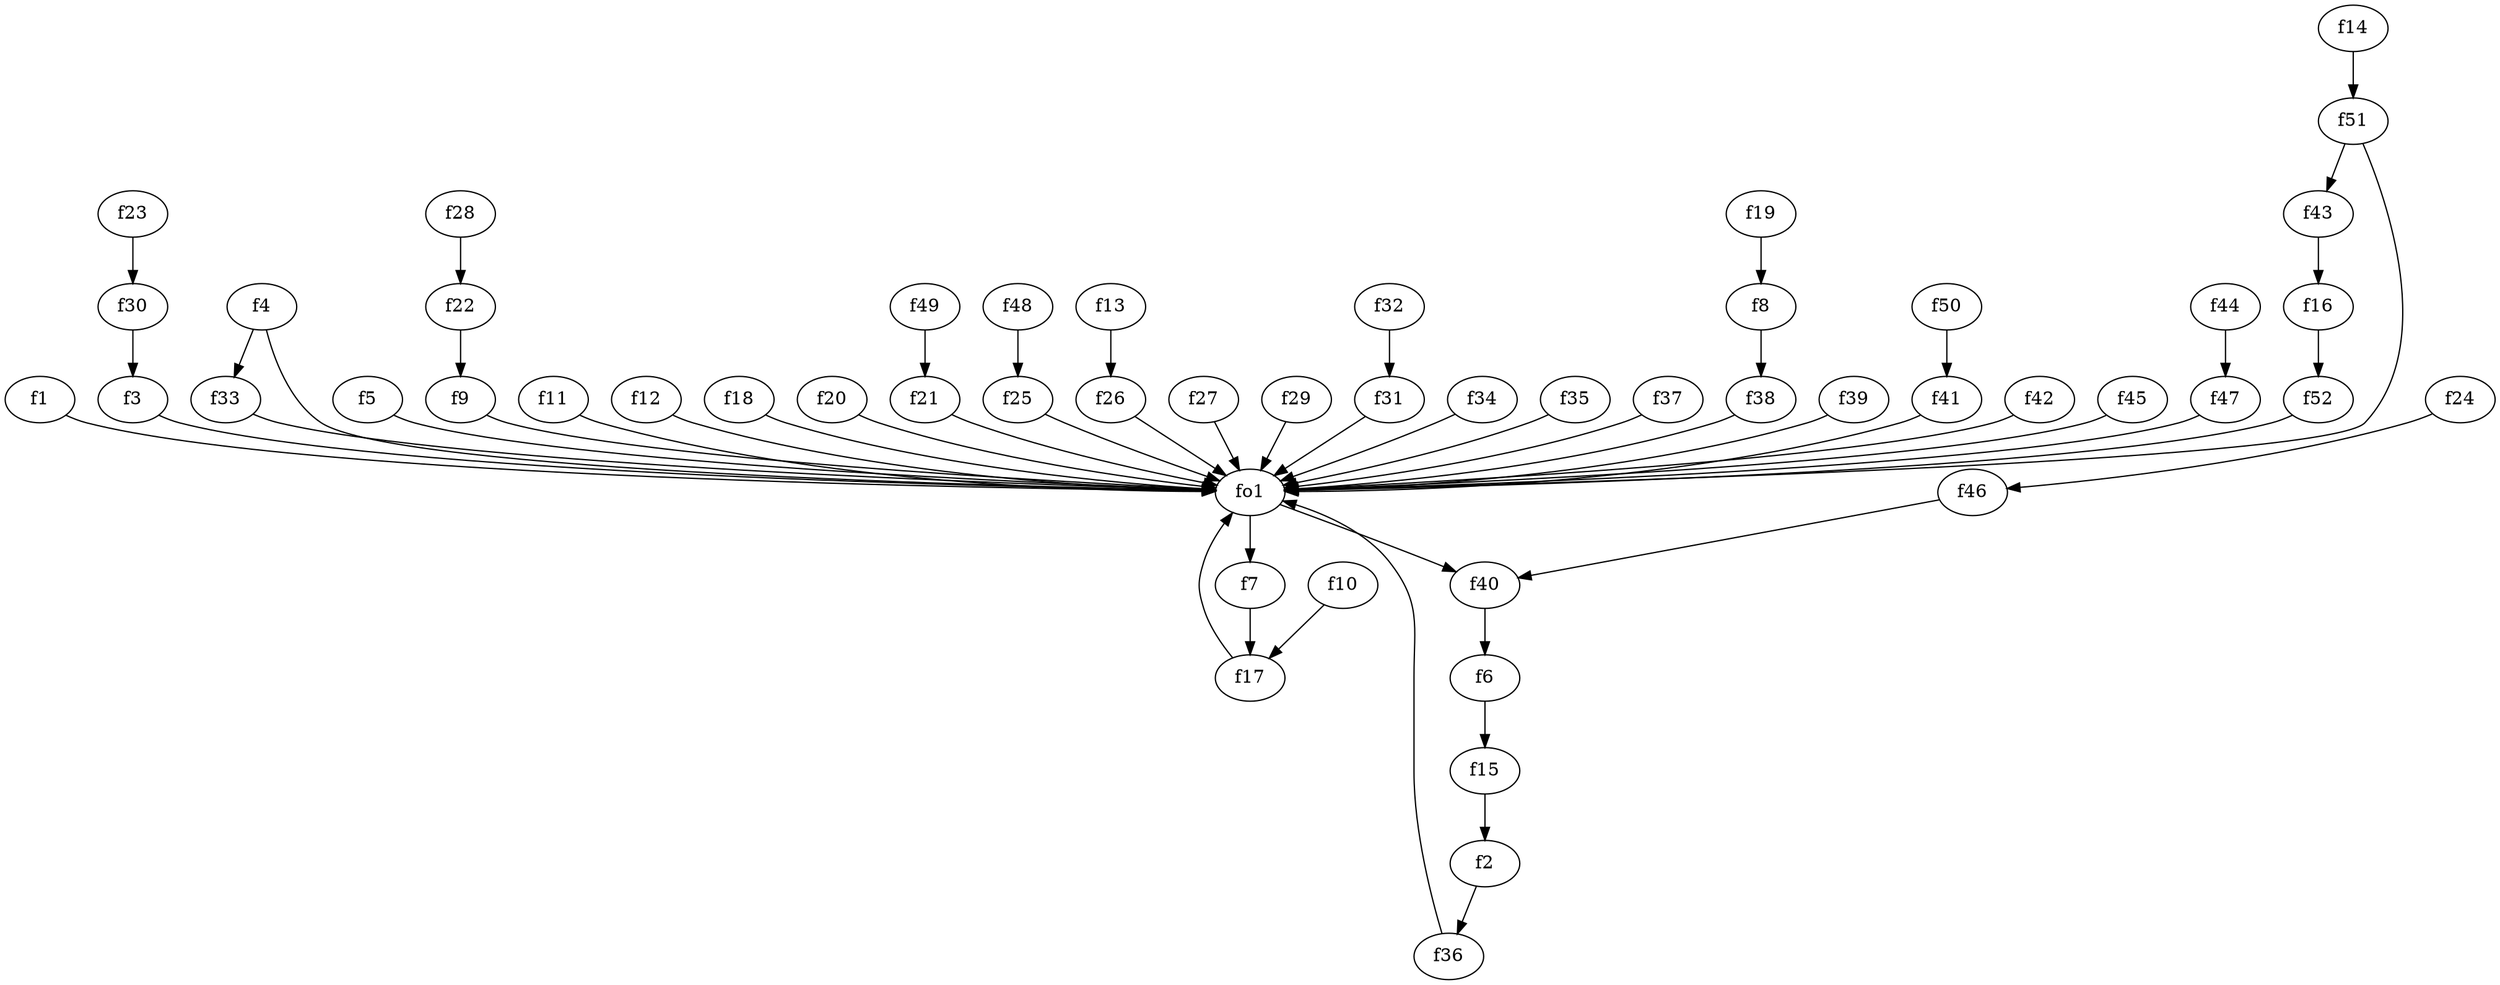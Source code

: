 strict digraph  {
f1;
f2;
f3;
f4;
f5;
f6;
f7;
f8;
f9;
f10;
f11;
f12;
f13;
f14;
f15;
f16;
f17;
f18;
f19;
f20;
f21;
f22;
f23;
f24;
f25;
f26;
f27;
f28;
f29;
f30;
f31;
f32;
f33;
f34;
f35;
f36;
f37;
f38;
f39;
f40;
f41;
f42;
f43;
f44;
f45;
f46;
f47;
f48;
f49;
f50;
f51;
f52;
fo1;
f1 -> fo1  [weight=2];
f2 -> f36  [weight=2];
f3 -> fo1  [weight=2];
f4 -> f33  [weight=2];
f4 -> fo1  [weight=2];
f5 -> fo1  [weight=2];
f6 -> f15  [weight=2];
f7 -> f17  [weight=2];
f8 -> f38  [weight=2];
f9 -> fo1  [weight=2];
f10 -> f17  [weight=2];
f11 -> fo1  [weight=2];
f12 -> fo1  [weight=2];
f13 -> f26  [weight=2];
f14 -> f51  [weight=2];
f15 -> f2  [weight=2];
f16 -> f52  [weight=2];
f17 -> fo1  [weight=2];
f18 -> fo1  [weight=2];
f19 -> f8  [weight=2];
f20 -> fo1  [weight=2];
f21 -> fo1  [weight=2];
f22 -> f9  [weight=2];
f23 -> f30  [weight=2];
f24 -> f46  [weight=2];
f25 -> fo1  [weight=2];
f26 -> fo1  [weight=2];
f27 -> fo1  [weight=2];
f28 -> f22  [weight=2];
f29 -> fo1  [weight=2];
f30 -> f3  [weight=2];
f31 -> fo1  [weight=2];
f32 -> f31  [weight=2];
f33 -> fo1  [weight=2];
f34 -> fo1  [weight=2];
f35 -> fo1  [weight=2];
f36 -> fo1  [weight=2];
f37 -> fo1  [weight=2];
f38 -> fo1  [weight=2];
f39 -> fo1  [weight=2];
f40 -> f6  [weight=2];
f41 -> fo1  [weight=2];
f42 -> fo1  [weight=2];
f43 -> f16  [weight=2];
f44 -> f47  [weight=2];
f45 -> fo1  [weight=2];
f46 -> f40  [weight=2];
f47 -> fo1  [weight=2];
f48 -> f25  [weight=2];
f49 -> f21  [weight=2];
f50 -> f41  [weight=2];
f51 -> f43  [weight=2];
f51 -> fo1  [weight=2];
f52 -> fo1  [weight=2];
fo1 -> f40  [weight=2];
fo1 -> f7  [weight=2];
}
